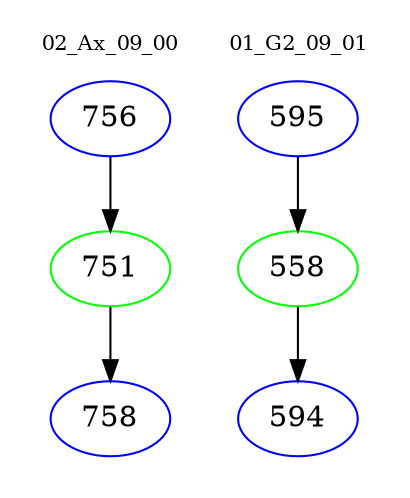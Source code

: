 digraph{
subgraph cluster_0 {
color = white
label = "02_Ax_09_00";
fontsize=10;
T0_756 [label="756", color="blue"]
T0_756 -> T0_751 [color="black"]
T0_751 [label="751", color="green"]
T0_751 -> T0_758 [color="black"]
T0_758 [label="758", color="blue"]
}
subgraph cluster_1 {
color = white
label = "01_G2_09_01";
fontsize=10;
T1_595 [label="595", color="blue"]
T1_595 -> T1_558 [color="black"]
T1_558 [label="558", color="green"]
T1_558 -> T1_594 [color="black"]
T1_594 [label="594", color="blue"]
}
}
